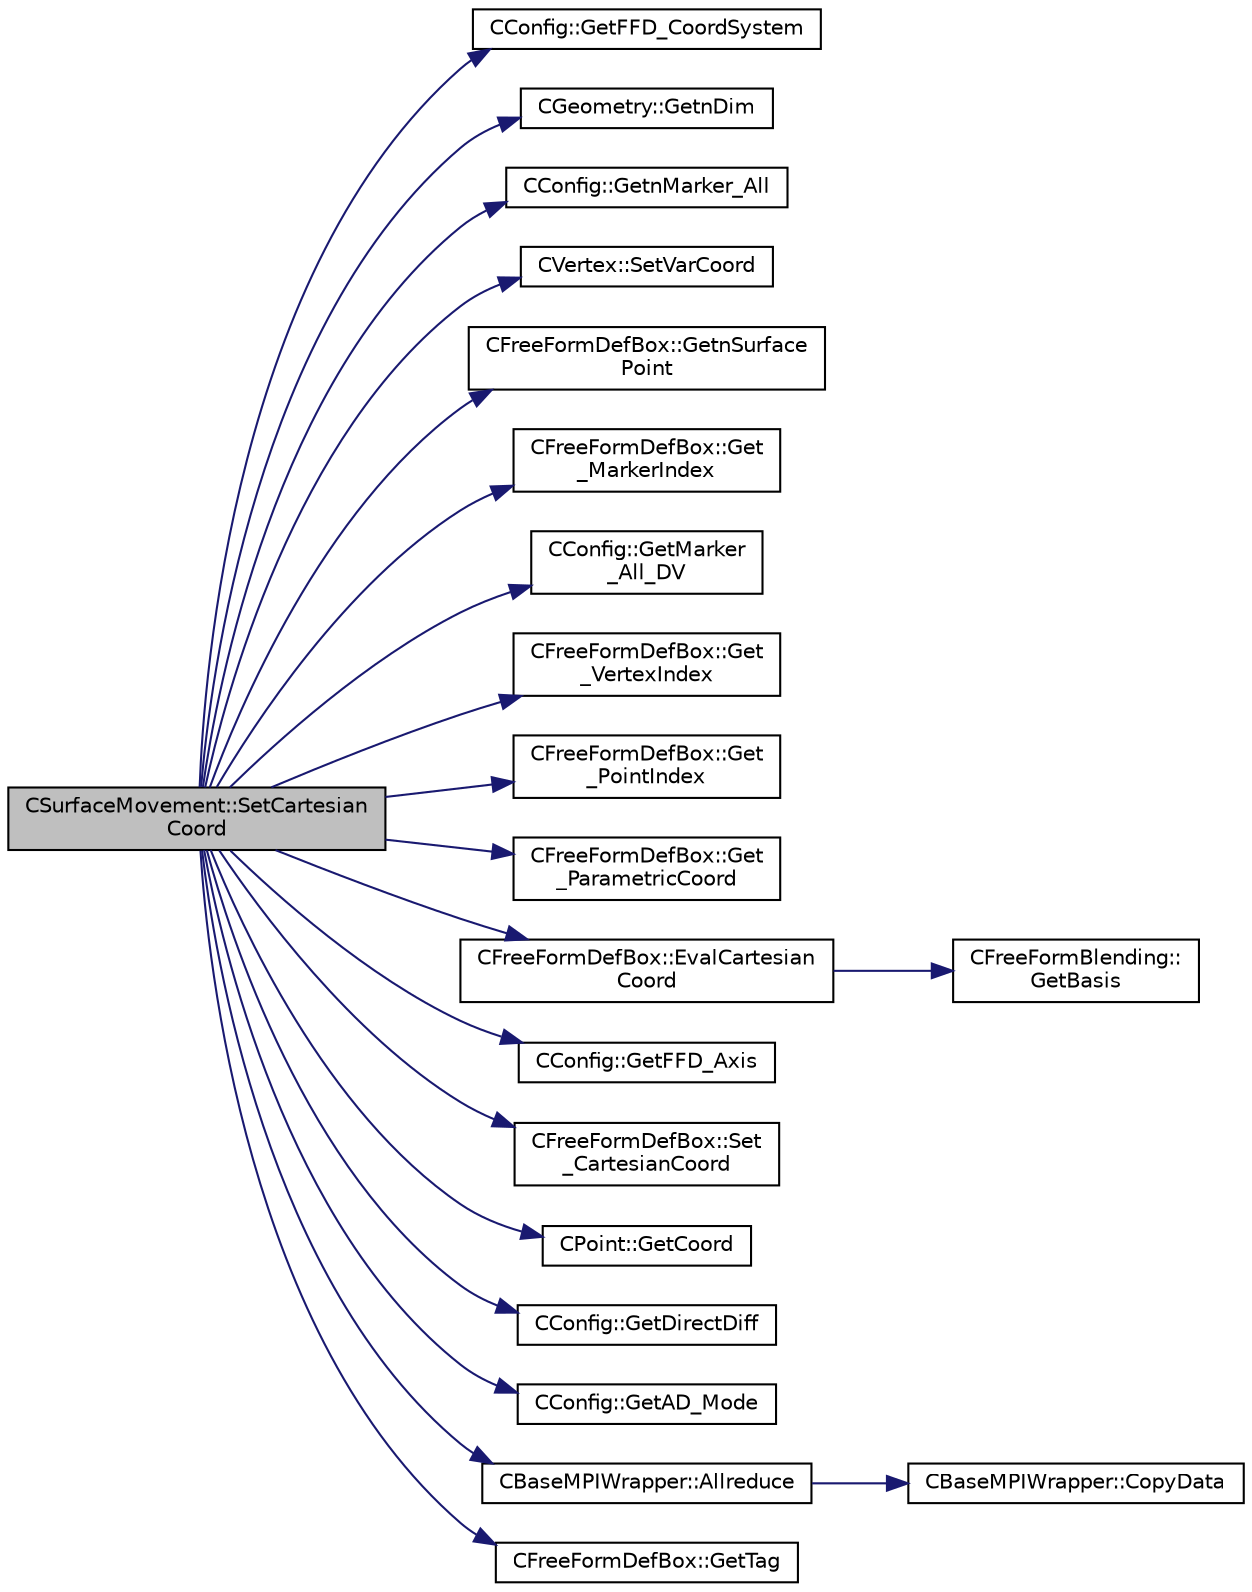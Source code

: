 digraph "CSurfaceMovement::SetCartesianCoord"
{
  edge [fontname="Helvetica",fontsize="10",labelfontname="Helvetica",labelfontsize="10"];
  node [fontname="Helvetica",fontsize="10",shape=record];
  rankdir="LR";
  Node348 [label="CSurfaceMovement::SetCartesian\lCoord",height=0.2,width=0.4,color="black", fillcolor="grey75", style="filled", fontcolor="black"];
  Node348 -> Node349 [color="midnightblue",fontsize="10",style="solid",fontname="Helvetica"];
  Node349 [label="CConfig::GetFFD_CoordSystem",height=0.2,width=0.4,color="black", fillcolor="white", style="filled",URL="$class_c_config.html#a2816f7e619ba24e58c7cfb503ba6e4a6",tooltip="Get the coordinate system that we are going to use to define the FFD. "];
  Node348 -> Node350 [color="midnightblue",fontsize="10",style="solid",fontname="Helvetica"];
  Node350 [label="CGeometry::GetnDim",height=0.2,width=0.4,color="black", fillcolor="white", style="filled",URL="$class_c_geometry.html#a2af01006c0c4f74ba089582f1a3587fe",tooltip="Get number of coordinates. "];
  Node348 -> Node351 [color="midnightblue",fontsize="10",style="solid",fontname="Helvetica"];
  Node351 [label="CConfig::GetnMarker_All",height=0.2,width=0.4,color="black", fillcolor="white", style="filled",URL="$class_c_config.html#a300c4884edfc0c2acf395036439004f4",tooltip="Get the total number of boundary markers including send/receive domains. "];
  Node348 -> Node352 [color="midnightblue",fontsize="10",style="solid",fontname="Helvetica"];
  Node352 [label="CVertex::SetVarCoord",height=0.2,width=0.4,color="black", fillcolor="white", style="filled",URL="$class_c_vertex.html#a77faafc52f911c793851c71738fb85ba",tooltip="Set the value of the coordinate variation due to a surface modification. "];
  Node348 -> Node353 [color="midnightblue",fontsize="10",style="solid",fontname="Helvetica"];
  Node353 [label="CFreeFormDefBox::GetnSurface\lPoint",height=0.2,width=0.4,color="black", fillcolor="white", style="filled",URL="$class_c_free_form_def_box.html#af1a8cde23ff47b1961b28121c623bb39",tooltip="Get number of surface points. "];
  Node348 -> Node354 [color="midnightblue",fontsize="10",style="solid",fontname="Helvetica"];
  Node354 [label="CFreeFormDefBox::Get\l_MarkerIndex",height=0.2,width=0.4,color="black", fillcolor="white", style="filled",URL="$class_c_free_form_def_box.html#af241edf48272e787252ce722b6633c2a",tooltip="Get index of the marker. "];
  Node348 -> Node355 [color="midnightblue",fontsize="10",style="solid",fontname="Helvetica"];
  Node355 [label="CConfig::GetMarker\l_All_DV",height=0.2,width=0.4,color="black", fillcolor="white", style="filled",URL="$class_c_config.html#a39608d00420cf8dd5357045aafdf2d23",tooltip="Get the DV information for a marker val_marker. "];
  Node348 -> Node356 [color="midnightblue",fontsize="10",style="solid",fontname="Helvetica"];
  Node356 [label="CFreeFormDefBox::Get\l_VertexIndex",height=0.2,width=0.4,color="black", fillcolor="white", style="filled",URL="$class_c_free_form_def_box.html#a2b60942fa6b28c91badaca6024a18653",tooltip="Get index of the marker. "];
  Node348 -> Node357 [color="midnightblue",fontsize="10",style="solid",fontname="Helvetica"];
  Node357 [label="CFreeFormDefBox::Get\l_PointIndex",height=0.2,width=0.4,color="black", fillcolor="white", style="filled",URL="$class_c_free_form_def_box.html#a03c4aa0f3256bf75bf04f47ce79b5477",tooltip="Get index of the point. "];
  Node348 -> Node358 [color="midnightblue",fontsize="10",style="solid",fontname="Helvetica"];
  Node358 [label="CFreeFormDefBox::Get\l_ParametricCoord",height=0.2,width=0.4,color="black", fillcolor="white", style="filled",URL="$class_c_free_form_def_box.html#a28c012a979fa19c9facdd10a9500ed18",tooltip="Get parametric coordinates. "];
  Node348 -> Node359 [color="midnightblue",fontsize="10",style="solid",fontname="Helvetica"];
  Node359 [label="CFreeFormDefBox::EvalCartesian\lCoord",height=0.2,width=0.4,color="black", fillcolor="white", style="filled",URL="$class_c_free_form_def_box.html#a1e4687107257a58ad8af6a461002b140",tooltip="Here we take the parametric coords of a point in the box and we convert them to the physical cartesia..."];
  Node359 -> Node360 [color="midnightblue",fontsize="10",style="solid",fontname="Helvetica"];
  Node360 [label="CFreeFormBlending::\lGetBasis",height=0.2,width=0.4,color="black", fillcolor="white", style="filled",URL="$class_c_free_form_blending.html#ac31d71e2b7e31d7c9e377845be61b9c3",tooltip="A pure virtual member. "];
  Node348 -> Node361 [color="midnightblue",fontsize="10",style="solid",fontname="Helvetica"];
  Node361 [label="CConfig::GetFFD_Axis",height=0.2,width=0.4,color="black", fillcolor="white", style="filled",URL="$class_c_config.html#a34b7d446f769323589796e83fc743ae0",tooltip="Get the value of the vector that connects the cartesian axis with a sherical or cylindrical one..."];
  Node348 -> Node362 [color="midnightblue",fontsize="10",style="solid",fontname="Helvetica"];
  Node362 [label="CFreeFormDefBox::Set\l_CartesianCoord",height=0.2,width=0.4,color="black", fillcolor="white", style="filled",URL="$class_c_free_form_def_box.html#af63a3730adc26f88b0347a1a3ec6e2ed",tooltip="Add to the vector of cartesian coordinates a new coordinate. "];
  Node348 -> Node363 [color="midnightblue",fontsize="10",style="solid",fontname="Helvetica"];
  Node363 [label="CPoint::GetCoord",height=0.2,width=0.4,color="black", fillcolor="white", style="filled",URL="$class_c_point.html#a95fe081d22e96e190cb3edcbf0d6525f",tooltip="Get the coordinates dor the control volume. "];
  Node348 -> Node364 [color="midnightblue",fontsize="10",style="solid",fontname="Helvetica"];
  Node364 [label="CConfig::GetDirectDiff",height=0.2,width=0.4,color="black", fillcolor="white", style="filled",URL="$class_c_config.html#a16fdb3ee7c760f2f129778f6162a1fe4",tooltip="Get the direct differentation method. "];
  Node348 -> Node365 [color="midnightblue",fontsize="10",style="solid",fontname="Helvetica"];
  Node365 [label="CConfig::GetAD_Mode",height=0.2,width=0.4,color="black", fillcolor="white", style="filled",URL="$class_c_config.html#a4c95312e070f134110713b810ca09f83",tooltip="Get the AD support. "];
  Node348 -> Node366 [color="midnightblue",fontsize="10",style="solid",fontname="Helvetica"];
  Node366 [label="CBaseMPIWrapper::Allreduce",height=0.2,width=0.4,color="black", fillcolor="white", style="filled",URL="$class_c_base_m_p_i_wrapper.html#a637b6fd917a8ca91ce748ba88e0d66b6"];
  Node366 -> Node367 [color="midnightblue",fontsize="10",style="solid",fontname="Helvetica"];
  Node367 [label="CBaseMPIWrapper::CopyData",height=0.2,width=0.4,color="black", fillcolor="white", style="filled",URL="$class_c_base_m_p_i_wrapper.html#a4725cc1dd65b161b483e812a538a5e36"];
  Node348 -> Node368 [color="midnightblue",fontsize="10",style="solid",fontname="Helvetica"];
  Node368 [label="CFreeFormDefBox::GetTag",height=0.2,width=0.4,color="black", fillcolor="white", style="filled",URL="$class_c_free_form_def_box.html#a39f3ec89ecaa4c20ca0bf115153f1fb5",tooltip="Get the tag that identify a FFDBox. "];
}
